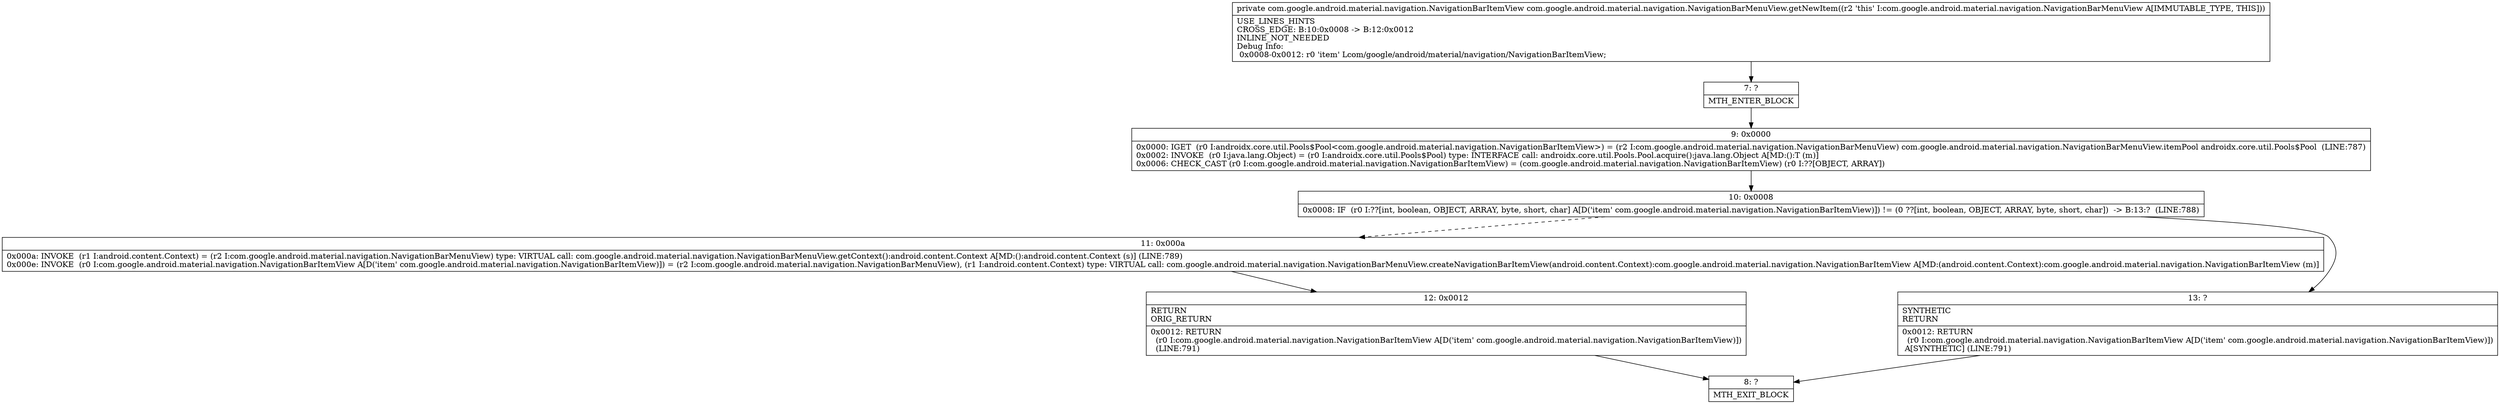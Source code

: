 digraph "CFG forcom.google.android.material.navigation.NavigationBarMenuView.getNewItem()Lcom\/google\/android\/material\/navigation\/NavigationBarItemView;" {
Node_7 [shape=record,label="{7\:\ ?|MTH_ENTER_BLOCK\l}"];
Node_9 [shape=record,label="{9\:\ 0x0000|0x0000: IGET  (r0 I:androidx.core.util.Pools$Pool\<com.google.android.material.navigation.NavigationBarItemView\>) = (r2 I:com.google.android.material.navigation.NavigationBarMenuView) com.google.android.material.navigation.NavigationBarMenuView.itemPool androidx.core.util.Pools$Pool  (LINE:787)\l0x0002: INVOKE  (r0 I:java.lang.Object) = (r0 I:androidx.core.util.Pools$Pool) type: INTERFACE call: androidx.core.util.Pools.Pool.acquire():java.lang.Object A[MD:():T (m)]\l0x0006: CHECK_CAST (r0 I:com.google.android.material.navigation.NavigationBarItemView) = (com.google.android.material.navigation.NavigationBarItemView) (r0 I:??[OBJECT, ARRAY]) \l}"];
Node_10 [shape=record,label="{10\:\ 0x0008|0x0008: IF  (r0 I:??[int, boolean, OBJECT, ARRAY, byte, short, char] A[D('item' com.google.android.material.navigation.NavigationBarItemView)]) != (0 ??[int, boolean, OBJECT, ARRAY, byte, short, char])  \-\> B:13:?  (LINE:788)\l}"];
Node_11 [shape=record,label="{11\:\ 0x000a|0x000a: INVOKE  (r1 I:android.content.Context) = (r2 I:com.google.android.material.navigation.NavigationBarMenuView) type: VIRTUAL call: com.google.android.material.navigation.NavigationBarMenuView.getContext():android.content.Context A[MD:():android.content.Context (s)] (LINE:789)\l0x000e: INVOKE  (r0 I:com.google.android.material.navigation.NavigationBarItemView A[D('item' com.google.android.material.navigation.NavigationBarItemView)]) = (r2 I:com.google.android.material.navigation.NavigationBarMenuView), (r1 I:android.content.Context) type: VIRTUAL call: com.google.android.material.navigation.NavigationBarMenuView.createNavigationBarItemView(android.content.Context):com.google.android.material.navigation.NavigationBarItemView A[MD:(android.content.Context):com.google.android.material.navigation.NavigationBarItemView (m)]\l}"];
Node_12 [shape=record,label="{12\:\ 0x0012|RETURN\lORIG_RETURN\l|0x0012: RETURN  \l  (r0 I:com.google.android.material.navigation.NavigationBarItemView A[D('item' com.google.android.material.navigation.NavigationBarItemView)])\l  (LINE:791)\l}"];
Node_8 [shape=record,label="{8\:\ ?|MTH_EXIT_BLOCK\l}"];
Node_13 [shape=record,label="{13\:\ ?|SYNTHETIC\lRETURN\l|0x0012: RETURN  \l  (r0 I:com.google.android.material.navigation.NavigationBarItemView A[D('item' com.google.android.material.navigation.NavigationBarItemView)])\l A[SYNTHETIC] (LINE:791)\l}"];
MethodNode[shape=record,label="{private com.google.android.material.navigation.NavigationBarItemView com.google.android.material.navigation.NavigationBarMenuView.getNewItem((r2 'this' I:com.google.android.material.navigation.NavigationBarMenuView A[IMMUTABLE_TYPE, THIS]))  | USE_LINES_HINTS\lCROSS_EDGE: B:10:0x0008 \-\> B:12:0x0012\lINLINE_NOT_NEEDED\lDebug Info:\l  0x0008\-0x0012: r0 'item' Lcom\/google\/android\/material\/navigation\/NavigationBarItemView;\l}"];
MethodNode -> Node_7;Node_7 -> Node_9;
Node_9 -> Node_10;
Node_10 -> Node_11[style=dashed];
Node_10 -> Node_13;
Node_11 -> Node_12;
Node_12 -> Node_8;
Node_13 -> Node_8;
}

